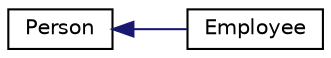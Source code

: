 digraph "Graphical Class Hierarchy"
{
  edge [fontname="Helvetica",fontsize="10",labelfontname="Helvetica",labelfontsize="10"];
  node [fontname="Helvetica",fontsize="10",shape=record];
  rankdir="LR";
  Node0 [label="Person",height=0.2,width=0.4,color="black", fillcolor="white", style="filled",URL="$class_person.html"];
  Node0 -> Node1 [dir="back",color="midnightblue",fontsize="10",style="solid",fontname="Helvetica"];
  Node1 [label="Employee",height=0.2,width=0.4,color="black", fillcolor="white", style="filled",URL="$class_employee.html"];
}
